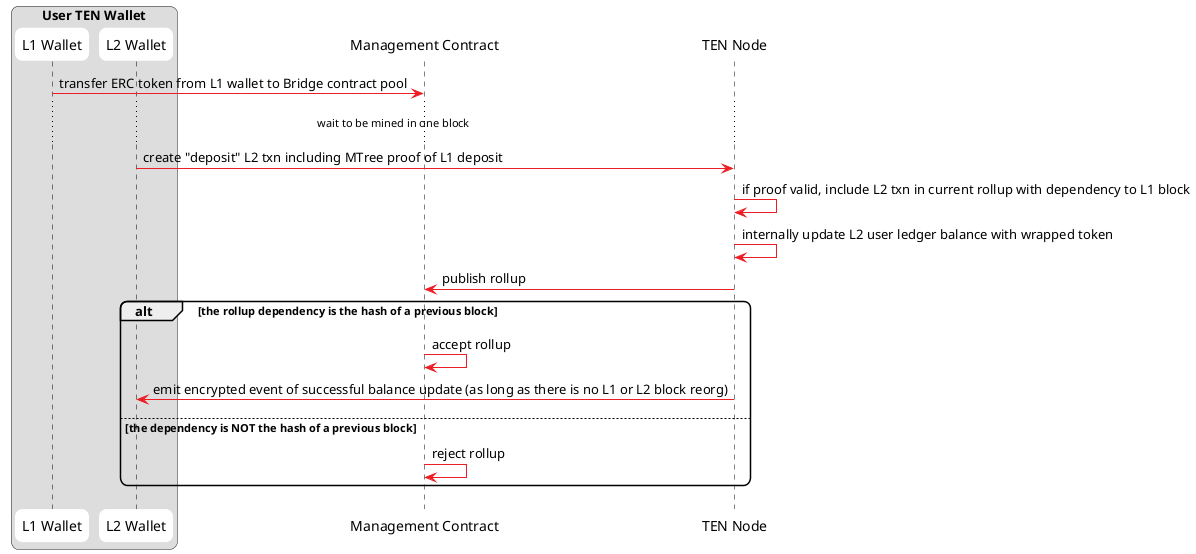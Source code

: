 @startuml
!pragma teoz true
skinparam monochrome false
skinparam roundcorner 15
skinparam shadowing false
skinparam sequence{
  ArrowColor #EC1D24
  ParticipantBackgroundColor White
  ParticipantBorderColor White
  NoteBackgroundColor White
  NoteBorderColor Black
  ActorBorderColor Black
  ActorBackgroundColor White
  LifeLineBorderColor Black
}
skinparam note{
  BorderColor Black
  BackgroundColor White
}

box "User TEN Wallet"
participant UL1 as "L1 Wallet"
participant UL2 as "L2 Wallet"
end box
participant MC as "Management Contract"
participant T as "TEN Node"
UL1 -> MC: transfer ERC token from L1 wallet to Bridge contract pool
... wait to be mined in one block ...
UL2 -> T: create "deposit" L2 txn including MTree proof of L1 deposit
T -> T: if proof valid, include L2 txn in current rollup with dependency to L1 block
T -> T: internally update L2 user ledger balance with wrapped token
T -> MC: publish rollup
alt the rollup dependency is the hash of a previous block
    MC -> MC: accept rollup
    T -> UL2: emit encrypted event of successful balance update (as long as there is no L1 or L2 block reorg)
else the dependency is NOT the hash of a previous block
    MC -> MC: reject rollup
end
@enduml
